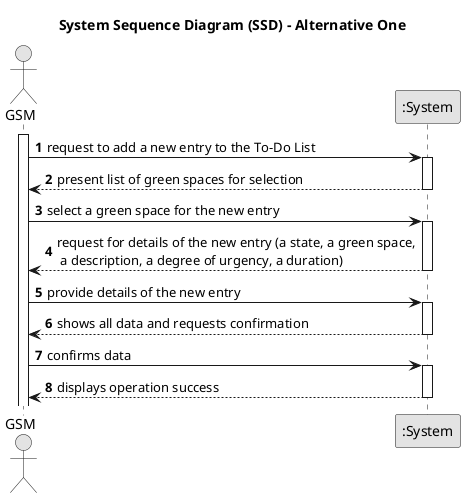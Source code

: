 @startuml
skinparam monochrome true
skinparam packageStyle rectangle
skinparam shadowing false

title System Sequence Diagram (SSD) - Alternative One

autonumber

actor "GSM" as Employee
participant ":System" as System

activate Employee

    Employee -> System : request to add a new entry to the To-Do List
    activate System

        System --> Employee : present list of green spaces for selection
    deactivate System

    Employee -> System : select a green space for the new entry
    activate System

        System --> Employee : request for details of the new entry (a state, a green space,\n a description, a degree of urgency, a duration)
    deactivate System

    Employee -> System : provide details of the new entry
    activate System

        System --> Employee : shows all data and requests confirmation
    deactivate System

    Employee -> System : confirms data
        activate System

        System --> Employee : displays operation success
    deactivate System

@enduml